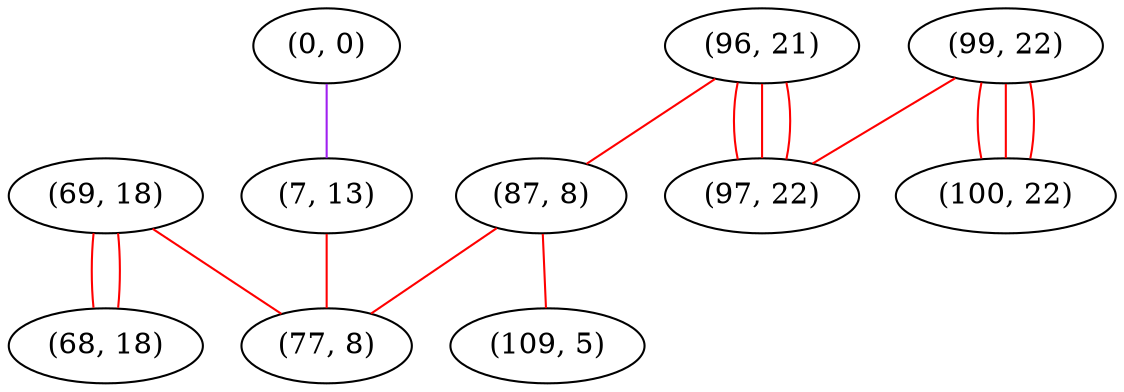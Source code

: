 graph "" {
"(0, 0)";
"(96, 21)";
"(99, 22)";
"(69, 18)";
"(7, 13)";
"(87, 8)";
"(109, 5)";
"(100, 22)";
"(77, 8)";
"(68, 18)";
"(97, 22)";
"(0, 0)" -- "(7, 13)"  [color=purple, key=0, weight=4];
"(96, 21)" -- "(97, 22)"  [color=red, key=0, weight=1];
"(96, 21)" -- "(97, 22)"  [color=red, key=1, weight=1];
"(96, 21)" -- "(97, 22)"  [color=red, key=2, weight=1];
"(96, 21)" -- "(87, 8)"  [color=red, key=0, weight=1];
"(99, 22)" -- "(97, 22)"  [color=red, key=0, weight=1];
"(99, 22)" -- "(100, 22)"  [color=red, key=0, weight=1];
"(99, 22)" -- "(100, 22)"  [color=red, key=1, weight=1];
"(99, 22)" -- "(100, 22)"  [color=red, key=2, weight=1];
"(69, 18)" -- "(68, 18)"  [color=red, key=0, weight=1];
"(69, 18)" -- "(68, 18)"  [color=red, key=1, weight=1];
"(69, 18)" -- "(77, 8)"  [color=red, key=0, weight=1];
"(7, 13)" -- "(77, 8)"  [color=red, key=0, weight=1];
"(87, 8)" -- "(109, 5)"  [color=red, key=0, weight=1];
"(87, 8)" -- "(77, 8)"  [color=red, key=0, weight=1];
}
